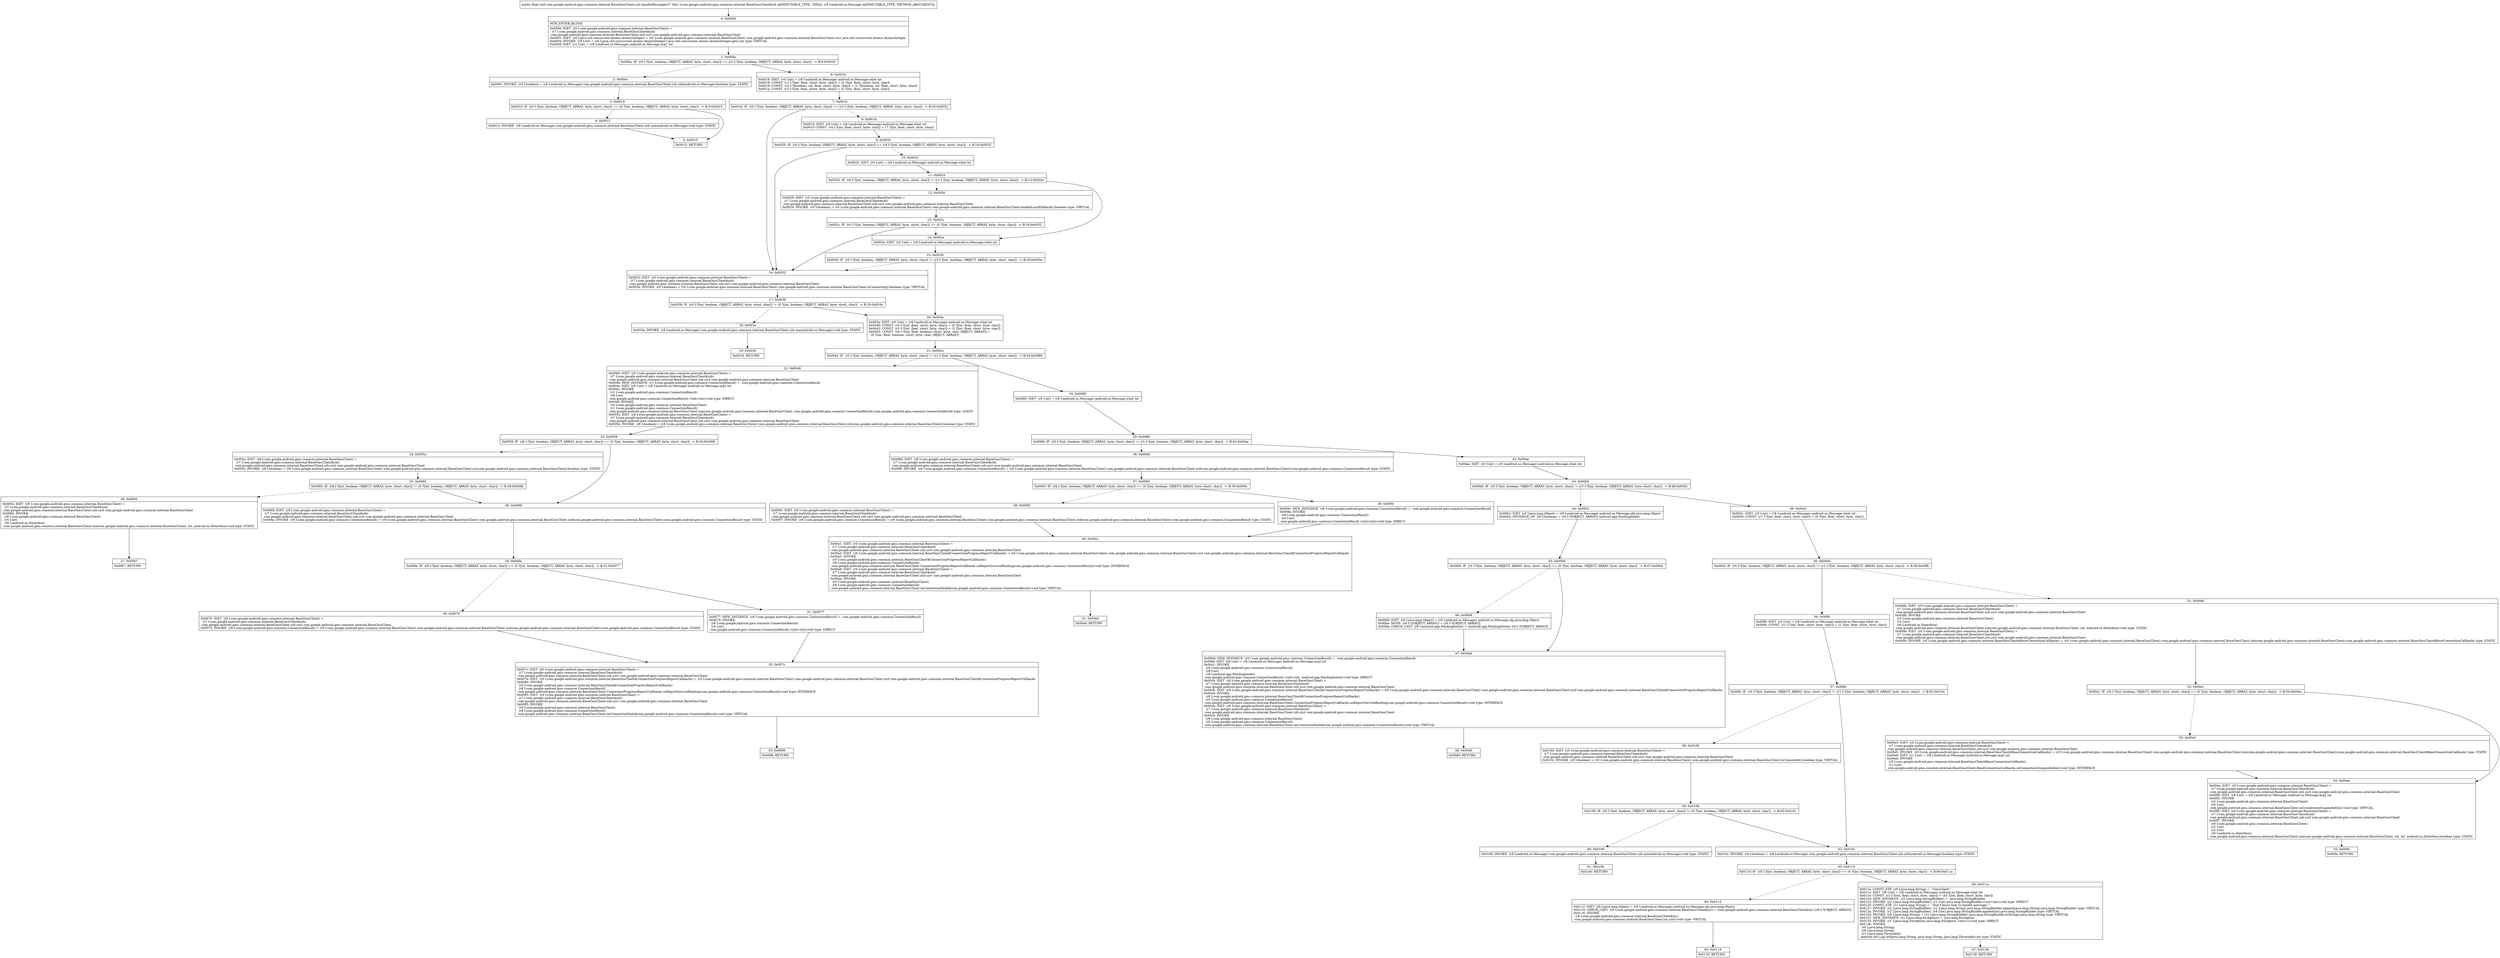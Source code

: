 digraph "CFG forcom.google.android.gms.common.internal.BaseGmsClient.zzb.handleMessage(Landroid\/os\/Message;)V" {
Node_0 [shape=record,label="{0\:\ 0x0000|MTH_ENTER_BLOCK\l|0x0000: IGET  (r0 I:com.google.android.gms.common.internal.BaseGmsClient) = \l  (r7 I:com.google.android.gms.common.internal.BaseGmsClient$zzb)\l com.google.android.gms.common.internal.BaseGmsClient.zzb.zzct com.google.android.gms.common.internal.BaseGmsClient \l0x0002: IGET  (r0 I:java.util.concurrent.atomic.AtomicInteger) = (r0 I:com.google.android.gms.common.internal.BaseGmsClient) com.google.android.gms.common.internal.BaseGmsClient.zzcr java.util.concurrent.atomic.AtomicInteger \l0x0004: INVOKE  (r0 I:int) = (r0 I:java.util.concurrent.atomic.AtomicInteger) java.util.concurrent.atomic.AtomicInteger.get():int type: VIRTUAL \l0x0008: IGET  (r1 I:int) = (r8 I:android.os.Message) android.os.Message.arg1 int \l}"];
Node_1 [shape=record,label="{1\:\ 0x000a|0x000a: IF  (r0 I:?[int, boolean, OBJECT, ARRAY, byte, short, char]) == (r1 I:?[int, boolean, OBJECT, ARRAY, byte, short, char])  \-\> B:6:0x0016 \l}"];
Node_2 [shape=record,label="{2\:\ 0x000c|0x000c: INVOKE  (r0 I:boolean) = (r8 I:android.os.Message) com.google.android.gms.common.internal.BaseGmsClient.zzb.zzb(android.os.Message):boolean type: STATIC \l}"];
Node_3 [shape=record,label="{3\:\ 0x0010|0x0010: IF  (r0 I:?[int, boolean, OBJECT, ARRAY, byte, short, char]) == (0 ?[int, boolean, OBJECT, ARRAY, byte, short, char])  \-\> B:5:0x0015 \l}"];
Node_4 [shape=record,label="{4\:\ 0x0012|0x0012: INVOKE  (r8 I:android.os.Message) com.google.android.gms.common.internal.BaseGmsClient.zzb.zza(android.os.Message):void type: STATIC \l}"];
Node_5 [shape=record,label="{5\:\ 0x0015|0x0015: RETURN   \l}"];
Node_6 [shape=record,label="{6\:\ 0x0016|0x0016: IGET  (r0 I:int) = (r8 I:android.os.Message) android.os.Message.what int \l0x0018: CONST  (r1 I:?[int, float, short, byte, char]) = (4 ?[int, float, short, byte, char]) \l0x0019: CONST  (r2 I:?[boolean, int, float, short, byte, char]) = (1 ?[boolean, int, float, short, byte, char]) \l0x001a: CONST  (r3 I:?[int, float, short, byte, char]) = (5 ?[int, float, short, byte, char]) \l}"];
Node_7 [shape=record,label="{7\:\ 0x001b|0x001b: IF  (r0 I:?[int, boolean, OBJECT, ARRAY, byte, short, char]) == (r2 I:?[int, boolean, OBJECT, ARRAY, byte, short, char])  \-\> B:16:0x0032 \l}"];
Node_8 [shape=record,label="{8\:\ 0x001d|0x001d: IGET  (r0 I:int) = (r8 I:android.os.Message) android.os.Message.what int \l0x001f: CONST  (r4 I:?[int, float, short, byte, char]) = (7 ?[int, float, short, byte, char]) \l}"];
Node_9 [shape=record,label="{9\:\ 0x0020|0x0020: IF  (r0 I:?[int, boolean, OBJECT, ARRAY, byte, short, char]) == (r4 I:?[int, boolean, OBJECT, ARRAY, byte, short, char])  \-\> B:16:0x0032 \l}"];
Node_10 [shape=record,label="{10\:\ 0x0022|0x0022: IGET  (r0 I:int) = (r8 I:android.os.Message) android.os.Message.what int \l}"];
Node_11 [shape=record,label="{11\:\ 0x0024|0x0024: IF  (r0 I:?[int, boolean, OBJECT, ARRAY, byte, short, char]) != (r1 I:?[int, boolean, OBJECT, ARRAY, byte, short, char])  \-\> B:14:0x002e \l}"];
Node_12 [shape=record,label="{12\:\ 0x0026|0x0026: IGET  (r0 I:com.google.android.gms.common.internal.BaseGmsClient) = \l  (r7 I:com.google.android.gms.common.internal.BaseGmsClient$zzb)\l com.google.android.gms.common.internal.BaseGmsClient.zzb.zzct com.google.android.gms.common.internal.BaseGmsClient \l0x0028: INVOKE  (r0 I:boolean) = (r0 I:com.google.android.gms.common.internal.BaseGmsClient) com.google.android.gms.common.internal.BaseGmsClient.enableLocalFallback():boolean type: VIRTUAL \l}"];
Node_13 [shape=record,label="{13\:\ 0x002c|0x002c: IF  (r0 I:?[int, boolean, OBJECT, ARRAY, byte, short, char]) == (0 ?[int, boolean, OBJECT, ARRAY, byte, short, char])  \-\> B:16:0x0032 \l}"];
Node_14 [shape=record,label="{14\:\ 0x002e|0x002e: IGET  (r0 I:int) = (r8 I:android.os.Message) android.os.Message.what int \l}"];
Node_15 [shape=record,label="{15\:\ 0x0030|0x0030: IF  (r0 I:?[int, boolean, OBJECT, ARRAY, byte, short, char]) != (r3 I:?[int, boolean, OBJECT, ARRAY, byte, short, char])  \-\> B:20:0x003e \l}"];
Node_16 [shape=record,label="{16\:\ 0x0032|0x0032: IGET  (r0 I:com.google.android.gms.common.internal.BaseGmsClient) = \l  (r7 I:com.google.android.gms.common.internal.BaseGmsClient$zzb)\l com.google.android.gms.common.internal.BaseGmsClient.zzb.zzct com.google.android.gms.common.internal.BaseGmsClient \l0x0034: INVOKE  (r0 I:boolean) = (r0 I:com.google.android.gms.common.internal.BaseGmsClient) com.google.android.gms.common.internal.BaseGmsClient.isConnecting():boolean type: VIRTUAL \l}"];
Node_17 [shape=record,label="{17\:\ 0x0038|0x0038: IF  (r0 I:?[int, boolean, OBJECT, ARRAY, byte, short, char]) != (0 ?[int, boolean, OBJECT, ARRAY, byte, short, char])  \-\> B:20:0x003e \l}"];
Node_18 [shape=record,label="{18\:\ 0x003a|0x003a: INVOKE  (r8 I:android.os.Message) com.google.android.gms.common.internal.BaseGmsClient.zzb.zza(android.os.Message):void type: STATIC \l}"];
Node_19 [shape=record,label="{19\:\ 0x003d|0x003d: RETURN   \l}"];
Node_20 [shape=record,label="{20\:\ 0x003e|0x003e: IGET  (r0 I:int) = (r8 I:android.os.Message) android.os.Message.what int \l0x0040: CONST  (r4 I:?[int, float, short, byte, char]) = (8 ?[int, float, short, byte, char]) \l0x0042: CONST  (r5 I:?[int, float, short, byte, char]) = (3 ?[int, float, short, byte, char]) \l0x0043: CONST  (r6 I:?[int, float, boolean, short, byte, char, OBJECT, ARRAY]) = \l  (0 ?[int, float, boolean, short, byte, char, OBJECT, ARRAY])\l \l}"];
Node_21 [shape=record,label="{21\:\ 0x0044|0x0044: IF  (r0 I:?[int, boolean, OBJECT, ARRAY, byte, short, char]) != (r1 I:?[int, boolean, OBJECT, ARRAY, byte, short, char])  \-\> B:34:0x0089 \l}"];
Node_22 [shape=record,label="{22\:\ 0x0046|0x0046: IGET  (r0 I:com.google.android.gms.common.internal.BaseGmsClient) = \l  (r7 I:com.google.android.gms.common.internal.BaseGmsClient$zzb)\l com.google.android.gms.common.internal.BaseGmsClient.zzb.zzct com.google.android.gms.common.internal.BaseGmsClient \l0x0048: NEW_INSTANCE  (r1 I:com.google.android.gms.common.ConnectionResult) =  com.google.android.gms.common.ConnectionResult \l0x004a: IGET  (r8 I:int) = (r8 I:android.os.Message) android.os.Message.arg2 int \l0x004c: INVOKE  \l  (r1 I:com.google.android.gms.common.ConnectionResult)\l  (r8 I:int)\l com.google.android.gms.common.ConnectionResult.\<init\>(int):void type: DIRECT \l0x004f: INVOKE  \l  (r0 I:com.google.android.gms.common.internal.BaseGmsClient)\l  (r1 I:com.google.android.gms.common.ConnectionResult)\l com.google.android.gms.common.internal.BaseGmsClient.zza(com.google.android.gms.common.internal.BaseGmsClient, com.google.android.gms.common.ConnectionResult):com.google.android.gms.common.ConnectionResult type: STATIC \l0x0052: IGET  (r8 I:com.google.android.gms.common.internal.BaseGmsClient) = \l  (r7 I:com.google.android.gms.common.internal.BaseGmsClient$zzb)\l com.google.android.gms.common.internal.BaseGmsClient.zzb.zzct com.google.android.gms.common.internal.BaseGmsClient \l0x0054: INVOKE  (r8 I:boolean) = (r8 I:com.google.android.gms.common.internal.BaseGmsClient) com.google.android.gms.common.internal.BaseGmsClient.zzb(com.google.android.gms.common.internal.BaseGmsClient):boolean type: STATIC \l}"];
Node_23 [shape=record,label="{23\:\ 0x0058|0x0058: IF  (r8 I:?[int, boolean, OBJECT, ARRAY, byte, short, char]) == (0 ?[int, boolean, OBJECT, ARRAY, byte, short, char])  \-\> B:28:0x0068 \l}"];
Node_24 [shape=record,label="{24\:\ 0x005a|0x005a: IGET  (r8 I:com.google.android.gms.common.internal.BaseGmsClient) = \l  (r7 I:com.google.android.gms.common.internal.BaseGmsClient$zzb)\l com.google.android.gms.common.internal.BaseGmsClient.zzb.zzct com.google.android.gms.common.internal.BaseGmsClient \l0x005c: INVOKE  (r8 I:boolean) = (r8 I:com.google.android.gms.common.internal.BaseGmsClient) com.google.android.gms.common.internal.BaseGmsClient.zzc(com.google.android.gms.common.internal.BaseGmsClient):boolean type: STATIC \l}"];
Node_25 [shape=record,label="{25\:\ 0x0060|0x0060: IF  (r8 I:?[int, boolean, OBJECT, ARRAY, byte, short, char]) != (0 ?[int, boolean, OBJECT, ARRAY, byte, short, char])  \-\> B:28:0x0068 \l}"];
Node_26 [shape=record,label="{26\:\ 0x0062|0x0062: IGET  (r8 I:com.google.android.gms.common.internal.BaseGmsClient) = \l  (r7 I:com.google.android.gms.common.internal.BaseGmsClient$zzb)\l com.google.android.gms.common.internal.BaseGmsClient.zzb.zzct com.google.android.gms.common.internal.BaseGmsClient \l0x0064: INVOKE  \l  (r8 I:com.google.android.gms.common.internal.BaseGmsClient)\l  (r5 I:int)\l  (r6 I:android.os.IInterface)\l com.google.android.gms.common.internal.BaseGmsClient.zza(com.google.android.gms.common.internal.BaseGmsClient, int, android.os.IInterface):void type: STATIC \l}"];
Node_27 [shape=record,label="{27\:\ 0x0067|0x0067: RETURN   \l}"];
Node_28 [shape=record,label="{28\:\ 0x0068|0x0068: IGET  (r8 I:com.google.android.gms.common.internal.BaseGmsClient) = \l  (r7 I:com.google.android.gms.common.internal.BaseGmsClient$zzb)\l com.google.android.gms.common.internal.BaseGmsClient.zzb.zzct com.google.android.gms.common.internal.BaseGmsClient \l0x006a: INVOKE  (r8 I:com.google.android.gms.common.ConnectionResult) = (r8 I:com.google.android.gms.common.internal.BaseGmsClient) com.google.android.gms.common.internal.BaseGmsClient.zzd(com.google.android.gms.common.internal.BaseGmsClient):com.google.android.gms.common.ConnectionResult type: STATIC \l}"];
Node_29 [shape=record,label="{29\:\ 0x006e|0x006e: IF  (r8 I:?[int, boolean, OBJECT, ARRAY, byte, short, char]) == (0 ?[int, boolean, OBJECT, ARRAY, byte, short, char])  \-\> B:31:0x0077 \l}"];
Node_30 [shape=record,label="{30\:\ 0x0070|0x0070: IGET  (r8 I:com.google.android.gms.common.internal.BaseGmsClient) = \l  (r7 I:com.google.android.gms.common.internal.BaseGmsClient$zzb)\l com.google.android.gms.common.internal.BaseGmsClient.zzb.zzct com.google.android.gms.common.internal.BaseGmsClient \l0x0072: INVOKE  (r8 I:com.google.android.gms.common.ConnectionResult) = (r8 I:com.google.android.gms.common.internal.BaseGmsClient) com.google.android.gms.common.internal.BaseGmsClient.zzd(com.google.android.gms.common.internal.BaseGmsClient):com.google.android.gms.common.ConnectionResult type: STATIC \l}"];
Node_31 [shape=record,label="{31\:\ 0x0077|0x0077: NEW_INSTANCE  (r8 I:com.google.android.gms.common.ConnectionResult) =  com.google.android.gms.common.ConnectionResult \l0x0079: INVOKE  \l  (r8 I:com.google.android.gms.common.ConnectionResult)\l  (r4 I:int)\l com.google.android.gms.common.ConnectionResult.\<init\>(int):void type: DIRECT \l}"];
Node_32 [shape=record,label="{32\:\ 0x007c|0x007c: IGET  (r0 I:com.google.android.gms.common.internal.BaseGmsClient) = \l  (r7 I:com.google.android.gms.common.internal.BaseGmsClient$zzb)\l com.google.android.gms.common.internal.BaseGmsClient.zzb.zzct com.google.android.gms.common.internal.BaseGmsClient \l0x007e: IGET  (r0 I:com.google.android.gms.common.internal.BaseGmsClient$ConnectionProgressReportCallbacks) = (r0 I:com.google.android.gms.common.internal.BaseGmsClient) com.google.android.gms.common.internal.BaseGmsClient.zzcf com.google.android.gms.common.internal.BaseGmsClient$ConnectionProgressReportCallbacks \l0x0080: INVOKE  \l  (r0 I:com.google.android.gms.common.internal.BaseGmsClient$ConnectionProgressReportCallbacks)\l  (r8 I:com.google.android.gms.common.ConnectionResult)\l com.google.android.gms.common.internal.BaseGmsClient.ConnectionProgressReportCallbacks.onReportServiceBinding(com.google.android.gms.common.ConnectionResult):void type: INTERFACE \l0x0083: IGET  (r0 I:com.google.android.gms.common.internal.BaseGmsClient) = \l  (r7 I:com.google.android.gms.common.internal.BaseGmsClient$zzb)\l com.google.android.gms.common.internal.BaseGmsClient.zzb.zzct com.google.android.gms.common.internal.BaseGmsClient \l0x0085: INVOKE  \l  (r0 I:com.google.android.gms.common.internal.BaseGmsClient)\l  (r8 I:com.google.android.gms.common.ConnectionResult)\l com.google.android.gms.common.internal.BaseGmsClient.onConnectionFailed(com.google.android.gms.common.ConnectionResult):void type: VIRTUAL \l}"];
Node_33 [shape=record,label="{33\:\ 0x0088|0x0088: RETURN   \l}"];
Node_34 [shape=record,label="{34\:\ 0x0089|0x0089: IGET  (r0 I:int) = (r8 I:android.os.Message) android.os.Message.what int \l}"];
Node_35 [shape=record,label="{35\:\ 0x008b|0x008b: IF  (r0 I:?[int, boolean, OBJECT, ARRAY, byte, short, char]) != (r3 I:?[int, boolean, OBJECT, ARRAY, byte, short, char])  \-\> B:42:0x00ae \l}"];
Node_36 [shape=record,label="{36\:\ 0x008d|0x008d: IGET  (r8 I:com.google.android.gms.common.internal.BaseGmsClient) = \l  (r7 I:com.google.android.gms.common.internal.BaseGmsClient$zzb)\l com.google.android.gms.common.internal.BaseGmsClient.zzb.zzct com.google.android.gms.common.internal.BaseGmsClient \l0x008f: INVOKE  (r8 I:com.google.android.gms.common.ConnectionResult) = (r8 I:com.google.android.gms.common.internal.BaseGmsClient) com.google.android.gms.common.internal.BaseGmsClient.zzd(com.google.android.gms.common.internal.BaseGmsClient):com.google.android.gms.common.ConnectionResult type: STATIC \l}"];
Node_37 [shape=record,label="{37\:\ 0x0093|0x0093: IF  (r8 I:?[int, boolean, OBJECT, ARRAY, byte, short, char]) == (0 ?[int, boolean, OBJECT, ARRAY, byte, short, char])  \-\> B:39:0x009c \l}"];
Node_38 [shape=record,label="{38\:\ 0x0095|0x0095: IGET  (r8 I:com.google.android.gms.common.internal.BaseGmsClient) = \l  (r7 I:com.google.android.gms.common.internal.BaseGmsClient$zzb)\l com.google.android.gms.common.internal.BaseGmsClient.zzb.zzct com.google.android.gms.common.internal.BaseGmsClient \l0x0097: INVOKE  (r8 I:com.google.android.gms.common.ConnectionResult) = (r8 I:com.google.android.gms.common.internal.BaseGmsClient) com.google.android.gms.common.internal.BaseGmsClient.zzd(com.google.android.gms.common.internal.BaseGmsClient):com.google.android.gms.common.ConnectionResult type: STATIC \l}"];
Node_39 [shape=record,label="{39\:\ 0x009c|0x009c: NEW_INSTANCE  (r8 I:com.google.android.gms.common.ConnectionResult) =  com.google.android.gms.common.ConnectionResult \l0x009e: INVOKE  \l  (r8 I:com.google.android.gms.common.ConnectionResult)\l  (r4 I:int)\l com.google.android.gms.common.ConnectionResult.\<init\>(int):void type: DIRECT \l}"];
Node_40 [shape=record,label="{40\:\ 0x00a1|0x00a1: IGET  (r0 I:com.google.android.gms.common.internal.BaseGmsClient) = \l  (r7 I:com.google.android.gms.common.internal.BaseGmsClient$zzb)\l com.google.android.gms.common.internal.BaseGmsClient.zzb.zzct com.google.android.gms.common.internal.BaseGmsClient \l0x00a3: IGET  (r0 I:com.google.android.gms.common.internal.BaseGmsClient$ConnectionProgressReportCallbacks) = (r0 I:com.google.android.gms.common.internal.BaseGmsClient) com.google.android.gms.common.internal.BaseGmsClient.zzcf com.google.android.gms.common.internal.BaseGmsClient$ConnectionProgressReportCallbacks \l0x00a5: INVOKE  \l  (r0 I:com.google.android.gms.common.internal.BaseGmsClient$ConnectionProgressReportCallbacks)\l  (r8 I:com.google.android.gms.common.ConnectionResult)\l com.google.android.gms.common.internal.BaseGmsClient.ConnectionProgressReportCallbacks.onReportServiceBinding(com.google.android.gms.common.ConnectionResult):void type: INTERFACE \l0x00a8: IGET  (r0 I:com.google.android.gms.common.internal.BaseGmsClient) = \l  (r7 I:com.google.android.gms.common.internal.BaseGmsClient$zzb)\l com.google.android.gms.common.internal.BaseGmsClient.zzb.zzct com.google.android.gms.common.internal.BaseGmsClient \l0x00aa: INVOKE  \l  (r0 I:com.google.android.gms.common.internal.BaseGmsClient)\l  (r8 I:com.google.android.gms.common.ConnectionResult)\l com.google.android.gms.common.internal.BaseGmsClient.onConnectionFailed(com.google.android.gms.common.ConnectionResult):void type: VIRTUAL \l}"];
Node_41 [shape=record,label="{41\:\ 0x00ad|0x00ad: RETURN   \l}"];
Node_42 [shape=record,label="{42\:\ 0x00ae|0x00ae: IGET  (r0 I:int) = (r8 I:android.os.Message) android.os.Message.what int \l}"];
Node_43 [shape=record,label="{43\:\ 0x00b0|0x00b0: IF  (r0 I:?[int, boolean, OBJECT, ARRAY, byte, short, char]) != (r5 I:?[int, boolean, OBJECT, ARRAY, byte, short, char])  \-\> B:49:0x00d1 \l}"];
Node_44 [shape=record,label="{44\:\ 0x00b2|0x00b2: IGET  (r0 I:java.lang.Object) = (r8 I:android.os.Message) android.os.Message.obj java.lang.Object \l0x00b4: INSTANCE_OF  (r0 I:boolean) = (r0 I:?[OBJECT, ARRAY]) android.app.PendingIntent \l}"];
Node_45 [shape=record,label="{45\:\ 0x00b6|0x00b6: IF  (r0 I:?[int, boolean, OBJECT, ARRAY, byte, short, char]) == (0 ?[int, boolean, OBJECT, ARRAY, byte, short, char])  \-\> B:47:0x00bd \l}"];
Node_46 [shape=record,label="{46\:\ 0x00b8|0x00b8: IGET  (r0 I:java.lang.Object) = (r8 I:android.os.Message) android.os.Message.obj java.lang.Object \l0x00ba: MOVE  (r6 I:?[OBJECT, ARRAY]) = (r0 I:?[OBJECT, ARRAY]) \l0x00bb: CHECK_CAST  (r6 I:android.app.PendingIntent) = (android.app.PendingIntent) (r6 I:?[OBJECT, ARRAY]) \l}"];
Node_47 [shape=record,label="{47\:\ 0x00bd|0x00bd: NEW_INSTANCE  (r0 I:com.google.android.gms.common.ConnectionResult) =  com.google.android.gms.common.ConnectionResult \l0x00bf: IGET  (r8 I:int) = (r8 I:android.os.Message) android.os.Message.arg2 int \l0x00c1: INVOKE  \l  (r0 I:com.google.android.gms.common.ConnectionResult)\l  (r8 I:int)\l  (r6 I:android.app.PendingIntent)\l com.google.android.gms.common.ConnectionResult.\<init\>(int, android.app.PendingIntent):void type: DIRECT \l0x00c4: IGET  (r8 I:com.google.android.gms.common.internal.BaseGmsClient) = \l  (r7 I:com.google.android.gms.common.internal.BaseGmsClient$zzb)\l com.google.android.gms.common.internal.BaseGmsClient.zzb.zzct com.google.android.gms.common.internal.BaseGmsClient \l0x00c6: IGET  (r8 I:com.google.android.gms.common.internal.BaseGmsClient$ConnectionProgressReportCallbacks) = (r8 I:com.google.android.gms.common.internal.BaseGmsClient) com.google.android.gms.common.internal.BaseGmsClient.zzcf com.google.android.gms.common.internal.BaseGmsClient$ConnectionProgressReportCallbacks \l0x00c8: INVOKE  \l  (r8 I:com.google.android.gms.common.internal.BaseGmsClient$ConnectionProgressReportCallbacks)\l  (r0 I:com.google.android.gms.common.ConnectionResult)\l com.google.android.gms.common.internal.BaseGmsClient.ConnectionProgressReportCallbacks.onReportServiceBinding(com.google.android.gms.common.ConnectionResult):void type: INTERFACE \l0x00cb: IGET  (r8 I:com.google.android.gms.common.internal.BaseGmsClient) = \l  (r7 I:com.google.android.gms.common.internal.BaseGmsClient$zzb)\l com.google.android.gms.common.internal.BaseGmsClient.zzb.zzct com.google.android.gms.common.internal.BaseGmsClient \l0x00cd: INVOKE  \l  (r8 I:com.google.android.gms.common.internal.BaseGmsClient)\l  (r0 I:com.google.android.gms.common.ConnectionResult)\l com.google.android.gms.common.internal.BaseGmsClient.onConnectionFailed(com.google.android.gms.common.ConnectionResult):void type: VIRTUAL \l}"];
Node_48 [shape=record,label="{48\:\ 0x00d0|0x00d0: RETURN   \l}"];
Node_49 [shape=record,label="{49\:\ 0x00d1|0x00d1: IGET  (r0 I:int) = (r8 I:android.os.Message) android.os.Message.what int \l0x00d3: CONST  (r1 I:?[int, float, short, byte, char]) = (6 ?[int, float, short, byte, char]) \l}"];
Node_50 [shape=record,label="{50\:\ 0x00d4|0x00d4: IF  (r0 I:?[int, boolean, OBJECT, ARRAY, byte, short, char]) != (r1 I:?[int, boolean, OBJECT, ARRAY, byte, short, char])  \-\> B:56:0x00fb \l}"];
Node_51 [shape=record,label="{51\:\ 0x00d6|0x00d6: IGET  (r0 I:com.google.android.gms.common.internal.BaseGmsClient) = \l  (r7 I:com.google.android.gms.common.internal.BaseGmsClient$zzb)\l com.google.android.gms.common.internal.BaseGmsClient.zzb.zzct com.google.android.gms.common.internal.BaseGmsClient \l0x00d8: INVOKE  \l  (r0 I:com.google.android.gms.common.internal.BaseGmsClient)\l  (r3 I:int)\l  (r6 I:android.os.IInterface)\l com.google.android.gms.common.internal.BaseGmsClient.zza(com.google.android.gms.common.internal.BaseGmsClient, int, android.os.IInterface):void type: STATIC \l0x00db: IGET  (r0 I:com.google.android.gms.common.internal.BaseGmsClient) = \l  (r7 I:com.google.android.gms.common.internal.BaseGmsClient$zzb)\l com.google.android.gms.common.internal.BaseGmsClient.zzb.zzct com.google.android.gms.common.internal.BaseGmsClient \l0x00dd: INVOKE  (r0 I:com.google.android.gms.common.internal.BaseGmsClient$BaseConnectionCallbacks) = (r0 I:com.google.android.gms.common.internal.BaseGmsClient) com.google.android.gms.common.internal.BaseGmsClient.zze(com.google.android.gms.common.internal.BaseGmsClient):com.google.android.gms.common.internal.BaseGmsClient$BaseConnectionCallbacks type: STATIC \l}"];
Node_52 [shape=record,label="{52\:\ 0x00e1|0x00e1: IF  (r0 I:?[int, boolean, OBJECT, ARRAY, byte, short, char]) == (0 ?[int, boolean, OBJECT, ARRAY, byte, short, char])  \-\> B:54:0x00ee \l}"];
Node_53 [shape=record,label="{53\:\ 0x00e3|0x00e3: IGET  (r0 I:com.google.android.gms.common.internal.BaseGmsClient) = \l  (r7 I:com.google.android.gms.common.internal.BaseGmsClient$zzb)\l com.google.android.gms.common.internal.BaseGmsClient.zzb.zzct com.google.android.gms.common.internal.BaseGmsClient \l0x00e5: INVOKE  (r0 I:com.google.android.gms.common.internal.BaseGmsClient$BaseConnectionCallbacks) = (r0 I:com.google.android.gms.common.internal.BaseGmsClient) com.google.android.gms.common.internal.BaseGmsClient.zze(com.google.android.gms.common.internal.BaseGmsClient):com.google.android.gms.common.internal.BaseGmsClient$BaseConnectionCallbacks type: STATIC \l0x00e9: IGET  (r1 I:int) = (r8 I:android.os.Message) android.os.Message.arg2 int \l0x00eb: INVOKE  \l  (r0 I:com.google.android.gms.common.internal.BaseGmsClient$BaseConnectionCallbacks)\l  (r1 I:int)\l com.google.android.gms.common.internal.BaseGmsClient.BaseConnectionCallbacks.onConnectionSuspended(int):void type: INTERFACE \l}"];
Node_54 [shape=record,label="{54\:\ 0x00ee|0x00ee: IGET  (r0 I:com.google.android.gms.common.internal.BaseGmsClient) = \l  (r7 I:com.google.android.gms.common.internal.BaseGmsClient$zzb)\l com.google.android.gms.common.internal.BaseGmsClient.zzb.zzct com.google.android.gms.common.internal.BaseGmsClient \l0x00f0: IGET  (r8 I:int) = (r8 I:android.os.Message) android.os.Message.arg2 int \l0x00f2: INVOKE  \l  (r0 I:com.google.android.gms.common.internal.BaseGmsClient)\l  (r8 I:int)\l com.google.android.gms.common.internal.BaseGmsClient.onConnectionSuspended(int):void type: VIRTUAL \l0x00f5: IGET  (r8 I:com.google.android.gms.common.internal.BaseGmsClient) = \l  (r7 I:com.google.android.gms.common.internal.BaseGmsClient$zzb)\l com.google.android.gms.common.internal.BaseGmsClient.zzb.zzct com.google.android.gms.common.internal.BaseGmsClient \l0x00f7: INVOKE  \l  (r8 I:com.google.android.gms.common.internal.BaseGmsClient)\l  (r3 I:int)\l  (r2 I:int)\l  (r6 I:android.os.IInterface)\l com.google.android.gms.common.internal.BaseGmsClient.zza(com.google.android.gms.common.internal.BaseGmsClient, int, int, android.os.IInterface):boolean type: STATIC \l}"];
Node_55 [shape=record,label="{55\:\ 0x00fa|0x00fa: RETURN   \l}"];
Node_56 [shape=record,label="{56\:\ 0x00fb|0x00fb: IGET  (r0 I:int) = (r8 I:android.os.Message) android.os.Message.what int \l0x00fd: CONST  (r1 I:?[int, float, short, byte, char]) = (2 ?[int, float, short, byte, char]) \l}"];
Node_57 [shape=record,label="{57\:\ 0x00fe|0x00fe: IF  (r0 I:?[int, boolean, OBJECT, ARRAY, byte, short, char]) != (r1 I:?[int, boolean, OBJECT, ARRAY, byte, short, char])  \-\> B:62:0x010c \l}"];
Node_58 [shape=record,label="{58\:\ 0x0100|0x0100: IGET  (r0 I:com.google.android.gms.common.internal.BaseGmsClient) = \l  (r7 I:com.google.android.gms.common.internal.BaseGmsClient$zzb)\l com.google.android.gms.common.internal.BaseGmsClient.zzb.zzct com.google.android.gms.common.internal.BaseGmsClient \l0x0102: INVOKE  (r0 I:boolean) = (r0 I:com.google.android.gms.common.internal.BaseGmsClient) com.google.android.gms.common.internal.BaseGmsClient.isConnected():boolean type: VIRTUAL \l}"];
Node_59 [shape=record,label="{59\:\ 0x0106|0x0106: IF  (r0 I:?[int, boolean, OBJECT, ARRAY, byte, short, char]) != (0 ?[int, boolean, OBJECT, ARRAY, byte, short, char])  \-\> B:62:0x010c \l}"];
Node_60 [shape=record,label="{60\:\ 0x0108|0x0108: INVOKE  (r8 I:android.os.Message) com.google.android.gms.common.internal.BaseGmsClient.zzb.zza(android.os.Message):void type: STATIC \l}"];
Node_61 [shape=record,label="{61\:\ 0x010b|0x010b: RETURN   \l}"];
Node_62 [shape=record,label="{62\:\ 0x010c|0x010c: INVOKE  (r0 I:boolean) = (r8 I:android.os.Message) com.google.android.gms.common.internal.BaseGmsClient.zzb.zzb(android.os.Message):boolean type: STATIC \l}"];
Node_63 [shape=record,label="{63\:\ 0x0110|0x0110: IF  (r0 I:?[int, boolean, OBJECT, ARRAY, byte, short, char]) == (0 ?[int, boolean, OBJECT, ARRAY, byte, short, char])  \-\> B:66:0x011a \l}"];
Node_64 [shape=record,label="{64\:\ 0x0112|0x0112: IGET  (r8 I:java.lang.Object) = (r8 I:android.os.Message) android.os.Message.obj java.lang.Object \l0x0114: CHECK_CAST  (r8 I:com.google.android.gms.common.internal.BaseGmsClient$zzc) = (com.google.android.gms.common.internal.BaseGmsClient$zzc) (r8 I:?[OBJECT, ARRAY]) \l0x0116: INVOKE  \l  (r8 I:com.google.android.gms.common.internal.BaseGmsClient$zzc)\l com.google.android.gms.common.internal.BaseGmsClient.zzc.zzo():void type: VIRTUAL \l}"];
Node_65 [shape=record,label="{65\:\ 0x0119|0x0119: RETURN   \l}"];
Node_66 [shape=record,label="{66\:\ 0x011a|0x011a: CONST_STR  (r0 I:java.lang.String) =  \"GmsClient\" \l0x011c: IGET  (r8 I:int) = (r8 I:android.os.Message) android.os.Message.what int \l0x011e: CONST  (r1 I:?[int, float, short, byte, char]) = (45 ?[int, float, short, byte, char]) \l0x0120: NEW_INSTANCE  (r2 I:java.lang.StringBuilder) =  java.lang.StringBuilder \l0x0122: INVOKE  (r2 I:java.lang.StringBuilder), (r1 I:int) java.lang.StringBuilder.\<init\>(int):void type: DIRECT \l0x0125: CONST_STR  (r1 I:java.lang.String) =  \"Don't know how to handle message: \" \l0x0127: INVOKE  (r2 I:java.lang.StringBuilder), (r1 I:java.lang.String) java.lang.StringBuilder.append(java.lang.String):java.lang.StringBuilder type: VIRTUAL \l0x012a: INVOKE  (r2 I:java.lang.StringBuilder), (r8 I:int) java.lang.StringBuilder.append(int):java.lang.StringBuilder type: VIRTUAL \l0x012d: INVOKE  (r8 I:java.lang.String) = (r2 I:java.lang.StringBuilder) java.lang.StringBuilder.toString():java.lang.String type: VIRTUAL \l0x0131: NEW_INSTANCE  (r1 I:java.lang.Exception) =  java.lang.Exception \l0x0133: INVOKE  (r1 I:java.lang.Exception) java.lang.Exception.\<init\>():void type: DIRECT \l0x0136: INVOKE  \l  (r0 I:java.lang.String)\l  (r8 I:java.lang.String)\l  (r1 I:java.lang.Throwable)\l android.util.Log.wtf(java.lang.String, java.lang.String, java.lang.Throwable):int type: STATIC \l}"];
Node_67 [shape=record,label="{67\:\ 0x0139|0x0139: RETURN   \l}"];
MethodNode[shape=record,label="{public final void com.google.android.gms.common.internal.BaseGmsClient.zzb.handleMessage((r7 'this' I:com.google.android.gms.common.internal.BaseGmsClient$zzb A[IMMUTABLE_TYPE, THIS]), (r8 I:android.os.Message A[IMMUTABLE_TYPE, METHOD_ARGUMENT])) }"];
MethodNode -> Node_0;
Node_0 -> Node_1;
Node_1 -> Node_2[style=dashed];
Node_1 -> Node_6;
Node_2 -> Node_3;
Node_3 -> Node_4[style=dashed];
Node_3 -> Node_5;
Node_4 -> Node_5;
Node_6 -> Node_7;
Node_7 -> Node_8[style=dashed];
Node_7 -> Node_16;
Node_8 -> Node_9;
Node_9 -> Node_10[style=dashed];
Node_9 -> Node_16;
Node_10 -> Node_11;
Node_11 -> Node_12[style=dashed];
Node_11 -> Node_14;
Node_12 -> Node_13;
Node_13 -> Node_14[style=dashed];
Node_13 -> Node_16;
Node_14 -> Node_15;
Node_15 -> Node_16[style=dashed];
Node_15 -> Node_20;
Node_16 -> Node_17;
Node_17 -> Node_18[style=dashed];
Node_17 -> Node_20;
Node_18 -> Node_19;
Node_20 -> Node_21;
Node_21 -> Node_22[style=dashed];
Node_21 -> Node_34;
Node_22 -> Node_23;
Node_23 -> Node_24[style=dashed];
Node_23 -> Node_28;
Node_24 -> Node_25;
Node_25 -> Node_26[style=dashed];
Node_25 -> Node_28;
Node_26 -> Node_27;
Node_28 -> Node_29;
Node_29 -> Node_30[style=dashed];
Node_29 -> Node_31;
Node_30 -> Node_32;
Node_31 -> Node_32;
Node_32 -> Node_33;
Node_34 -> Node_35;
Node_35 -> Node_36[style=dashed];
Node_35 -> Node_42;
Node_36 -> Node_37;
Node_37 -> Node_38[style=dashed];
Node_37 -> Node_39;
Node_38 -> Node_40;
Node_39 -> Node_40;
Node_40 -> Node_41;
Node_42 -> Node_43;
Node_43 -> Node_44[style=dashed];
Node_43 -> Node_49;
Node_44 -> Node_45;
Node_45 -> Node_46[style=dashed];
Node_45 -> Node_47;
Node_46 -> Node_47;
Node_47 -> Node_48;
Node_49 -> Node_50;
Node_50 -> Node_51[style=dashed];
Node_50 -> Node_56;
Node_51 -> Node_52;
Node_52 -> Node_53[style=dashed];
Node_52 -> Node_54;
Node_53 -> Node_54;
Node_54 -> Node_55;
Node_56 -> Node_57;
Node_57 -> Node_58[style=dashed];
Node_57 -> Node_62;
Node_58 -> Node_59;
Node_59 -> Node_60[style=dashed];
Node_59 -> Node_62;
Node_60 -> Node_61;
Node_62 -> Node_63;
Node_63 -> Node_64[style=dashed];
Node_63 -> Node_66;
Node_64 -> Node_65;
Node_66 -> Node_67;
}

